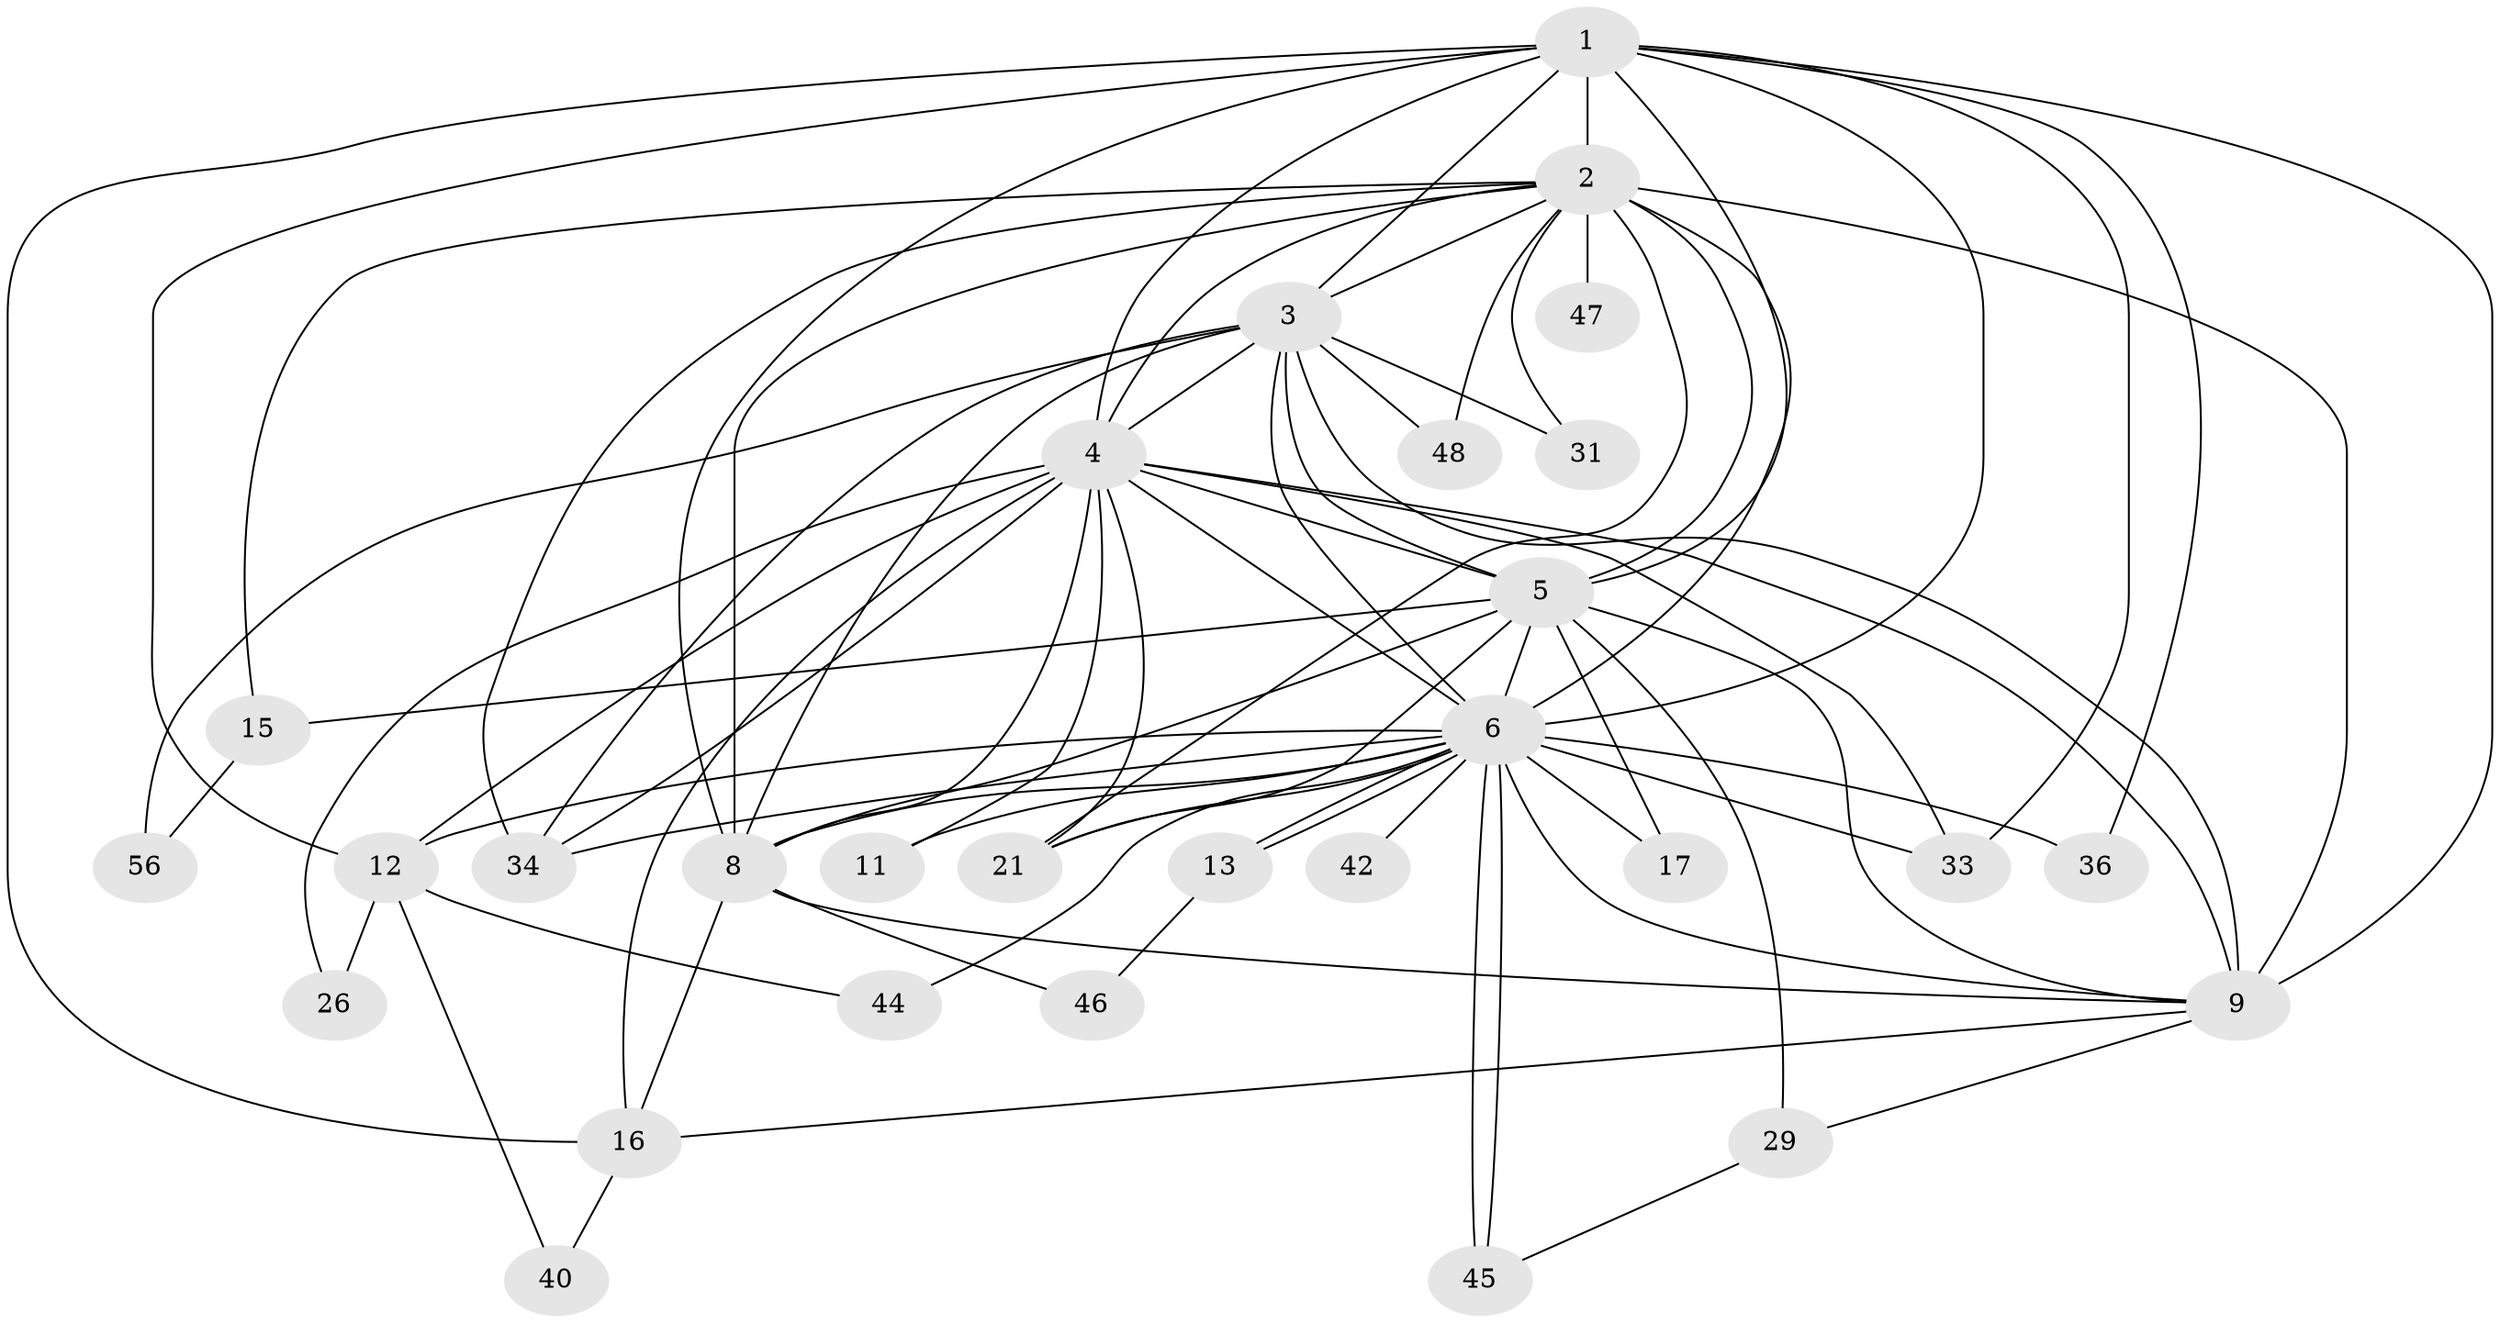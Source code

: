 // original degree distribution, {18: 0.06896551724137931, 17: 0.017241379310344827, 14: 0.05172413793103448, 15: 0.017241379310344827, 11: 0.017241379310344827, 2: 0.5172413793103449, 6: 0.017241379310344827, 4: 0.06896551724137931, 5: 0.034482758620689655, 3: 0.1896551724137931}
// Generated by graph-tools (version 1.1) at 2025/14/03/09/25 04:14:12]
// undirected, 29 vertices, 77 edges
graph export_dot {
graph [start="1"]
  node [color=gray90,style=filled];
  1 [super="+23+37+20"];
  2 [super="+14+32+25+10+50"];
  3;
  4;
  5 [super="+19"];
  6 [super="+7"];
  8;
  9 [super="+49"];
  11;
  12;
  13 [super="+28"];
  15;
  16 [super="+51"];
  17;
  21 [super="+24"];
  26;
  29 [super="+55"];
  31;
  33 [super="+35"];
  34 [super="+38"];
  36;
  40;
  42;
  44;
  45;
  46;
  47;
  48;
  56;
  1 -- 2 [weight=6];
  1 -- 3;
  1 -- 4;
  1 -- 5;
  1 -- 6 [weight=2];
  1 -- 8;
  1 -- 9 [weight=2];
  1 -- 33;
  1 -- 36;
  1 -- 16;
  1 -- 12;
  2 -- 3 [weight=3];
  2 -- 4 [weight=3];
  2 -- 5 [weight=3];
  2 -- 6 [weight=4];
  2 -- 8 [weight=2];
  2 -- 9 [weight=4];
  2 -- 15 [weight=2];
  2 -- 31;
  2 -- 34;
  2 -- 47 [weight=2];
  2 -- 48;
  2 -- 21;
  3 -- 4;
  3 -- 5;
  3 -- 6 [weight=2];
  3 -- 8;
  3 -- 9;
  3 -- 31;
  3 -- 34;
  3 -- 48;
  3 -- 56;
  4 -- 5;
  4 -- 6 [weight=3];
  4 -- 8;
  4 -- 9;
  4 -- 11;
  4 -- 12;
  4 -- 16;
  4 -- 21;
  4 -- 26;
  4 -- 33;
  4 -- 34;
  5 -- 6 [weight=2];
  5 -- 8;
  5 -- 9;
  5 -- 15;
  5 -- 17;
  5 -- 21;
  5 -- 29;
  6 -- 8 [weight=2];
  6 -- 9 [weight=2];
  6 -- 11;
  6 -- 13;
  6 -- 13;
  6 -- 36;
  6 -- 44;
  6 -- 45;
  6 -- 45;
  6 -- 21;
  6 -- 33;
  6 -- 34;
  6 -- 42;
  6 -- 12;
  6 -- 17;
  8 -- 9;
  8 -- 46;
  8 -- 16;
  9 -- 16;
  9 -- 29;
  12 -- 26;
  12 -- 40;
  12 -- 44;
  13 -- 46;
  15 -- 56;
  16 -- 40;
  29 -- 45;
}
